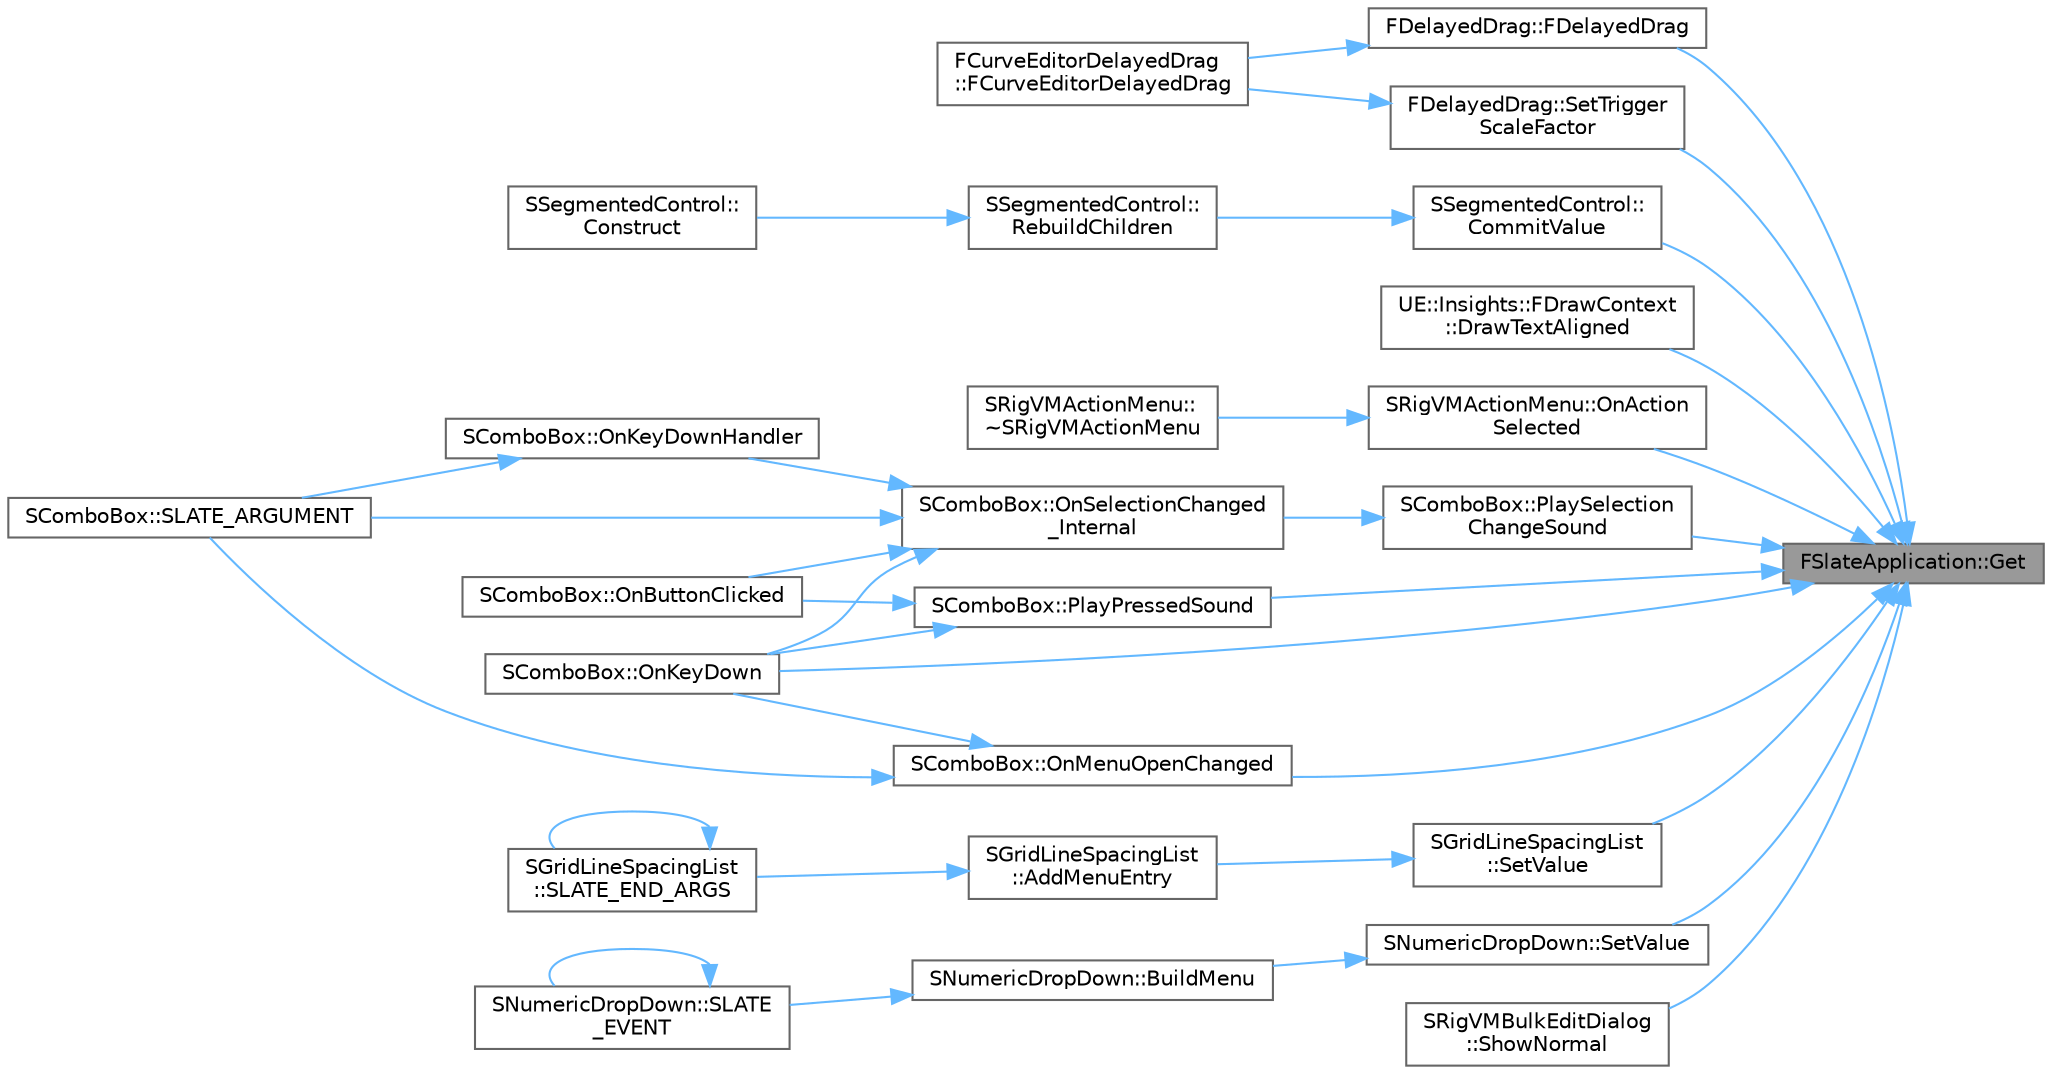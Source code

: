 digraph "FSlateApplication::Get"
{
 // INTERACTIVE_SVG=YES
 // LATEX_PDF_SIZE
  bgcolor="transparent";
  edge [fontname=Helvetica,fontsize=10,labelfontname=Helvetica,labelfontsize=10];
  node [fontname=Helvetica,fontsize=10,shape=box,height=0.2,width=0.4];
  rankdir="RL";
  Node1 [id="Node000001",label="FSlateApplication::Get",height=0.2,width=0.4,color="gray40", fillcolor="grey60", style="filled", fontcolor="black",tooltip="Returns the current instance of the application."];
  Node1 -> Node2 [id="edge1_Node000001_Node000002",dir="back",color="steelblue1",style="solid",tooltip=" "];
  Node2 [id="Node000002",label="FDelayedDrag::FDelayedDrag",height=0.2,width=0.4,color="grey40", fillcolor="white", style="filled",URL="$d7/d80/classFDelayedDrag.html#a1d617e2f97e0d1de8039974101390923",tooltip="Construct this drag helper with an initial posision, and a key (probably mouse button) required for d..."];
  Node2 -> Node3 [id="edge2_Node000002_Node000003",dir="back",color="steelblue1",style="solid",tooltip=" "];
  Node3 [id="Node000003",label="FCurveEditorDelayedDrag\l::FCurveEditorDelayedDrag",height=0.2,width=0.4,color="grey40", fillcolor="white", style="filled",URL="$da/d55/structFCurveEditorDelayedDrag.html#a57d613efc3819321d78321350f4e0f79",tooltip="Start a delayed drag operation at the specified position and effective key."];
  Node1 -> Node4 [id="edge3_Node000001_Node000004",dir="back",color="steelblue1",style="solid",tooltip=" "];
  Node4 [id="Node000004",label="SSegmentedControl::\lCommitValue",height=0.2,width=0.4,color="grey40", fillcolor="white", style="filled",URL="$d3/daa/classSSegmentedControl.html#a1c5aeedff51c775c0c2f7e82758f4a66",tooltip=" "];
  Node4 -> Node5 [id="edge4_Node000004_Node000005",dir="back",color="steelblue1",style="solid",tooltip=" "];
  Node5 [id="Node000005",label="SSegmentedControl::\lRebuildChildren",height=0.2,width=0.4,color="grey40", fillcolor="white", style="filled",URL="$d3/daa/classSSegmentedControl.html#a15bc743fba22f3881dfbfb61dc932f33",tooltip=" "];
  Node5 -> Node6 [id="edge5_Node000005_Node000006",dir="back",color="steelblue1",style="solid",tooltip=" "];
  Node6 [id="Node000006",label="SSegmentedControl::\lConstruct",height=0.2,width=0.4,color="grey40", fillcolor="white", style="filled",URL="$d3/daa/classSSegmentedControl.html#a74fcd7f082a76a42a57d7ae73d22cfe3",tooltip=" "];
  Node1 -> Node7 [id="edge6_Node000001_Node000007",dir="back",color="steelblue1",style="solid",tooltip=" "];
  Node7 [id="Node000007",label="UE::Insights::FDrawContext\l::DrawTextAligned",height=0.2,width=0.4,color="grey40", fillcolor="white", style="filled",URL="$de/dc1/classUE_1_1Insights_1_1FDrawContext.html#a3516b845b59c661294a909b13d9fb83d",tooltip=" "];
  Node1 -> Node8 [id="edge7_Node000001_Node000008",dir="back",color="steelblue1",style="solid",tooltip=" "];
  Node8 [id="Node000008",label="SRigVMActionMenu::OnAction\lSelected",height=0.2,width=0.4,color="grey40", fillcolor="white", style="filled",URL="$d0/dc8/classSRigVMActionMenu.html#afb2d67041bae3d08a4b31dc8000a4320",tooltip=" "];
  Node8 -> Node9 [id="edge8_Node000008_Node000009",dir="back",color="steelblue1",style="solid",tooltip=" "];
  Node9 [id="Node000009",label="SRigVMActionMenu::\l~SRigVMActionMenu",height=0.2,width=0.4,color="grey40", fillcolor="white", style="filled",URL="$d0/dc8/classSRigVMActionMenu.html#a3e5360a0d634f11a8d88f3e21f1fa462",tooltip=" "];
  Node1 -> Node10 [id="edge9_Node000001_Node000010",dir="back",color="steelblue1",style="solid",tooltip=" "];
  Node10 [id="Node000010",label="SComboBox::OnKeyDown",height=0.2,width=0.4,color="grey40", fillcolor="white", style="filled",URL="$da/db2/classSComboBox.html#a339acf2dce0b615536fd2c83753bb092",tooltip="Handle key presses that SListView ignores."];
  Node1 -> Node11 [id="edge10_Node000001_Node000011",dir="back",color="steelblue1",style="solid",tooltip=" "];
  Node11 [id="Node000011",label="SComboBox::OnMenuOpenChanged",height=0.2,width=0.4,color="grey40", fillcolor="white", style="filled",URL="$da/db2/classSComboBox.html#a2d5cb88a89659079d3a943c648e275af",tooltip=" "];
  Node11 -> Node10 [id="edge11_Node000011_Node000010",dir="back",color="steelblue1",style="solid",tooltip=" "];
  Node11 -> Node12 [id="edge12_Node000011_Node000012",dir="back",color="steelblue1",style="solid",tooltip=" "];
  Node12 [id="Node000012",label="SComboBox::SLATE_ARGUMENT",height=0.2,width=0.4,color="grey40", fillcolor="white", style="filled",URL="$da/db2/classSComboBox.html#a1e89c3c63a395864956649fccafe6324",tooltip="True if this combo's menu should be collapsed when our parent receives focus, false (default) otherwi..."];
  Node1 -> Node13 [id="edge13_Node000001_Node000013",dir="back",color="steelblue1",style="solid",tooltip=" "];
  Node13 [id="Node000013",label="SComboBox::PlayPressedSound",height=0.2,width=0.4,color="grey40", fillcolor="white", style="filled",URL="$da/db2/classSComboBox.html#a7fcbfefa0474eee35aa7ec966dcc48ac",tooltip="Play the pressed sound."];
  Node13 -> Node14 [id="edge14_Node000013_Node000014",dir="back",color="steelblue1",style="solid",tooltip=" "];
  Node14 [id="Node000014",label="SComboBox::OnButtonClicked",height=0.2,width=0.4,color="grey40", fillcolor="white", style="filled",URL="$da/db2/classSComboBox.html#ac33dae17dece136ed84cbd26522cc730",tooltip="Handle clicking on the content menu."];
  Node13 -> Node10 [id="edge15_Node000013_Node000010",dir="back",color="steelblue1",style="solid",tooltip=" "];
  Node1 -> Node15 [id="edge16_Node000001_Node000015",dir="back",color="steelblue1",style="solid",tooltip=" "];
  Node15 [id="Node000015",label="SComboBox::PlaySelection\lChangeSound",height=0.2,width=0.4,color="grey40", fillcolor="white", style="filled",URL="$da/db2/classSComboBox.html#a7e38d23757bbad2f0562c84738fbfff0",tooltip="Play the selection changed sound."];
  Node15 -> Node16 [id="edge17_Node000015_Node000016",dir="back",color="steelblue1",style="solid",tooltip=" "];
  Node16 [id="Node000016",label="SComboBox::OnSelectionChanged\l_Internal",height=0.2,width=0.4,color="grey40", fillcolor="white", style="filled",URL="$da/db2/classSComboBox.html#aec0862fd7a619395c402464d9a030073",tooltip="Invoked when the selection in the list changes."];
  Node16 -> Node14 [id="edge18_Node000016_Node000014",dir="back",color="steelblue1",style="solid",tooltip=" "];
  Node16 -> Node10 [id="edge19_Node000016_Node000010",dir="back",color="steelblue1",style="solid",tooltip=" "];
  Node16 -> Node17 [id="edge20_Node000016_Node000017",dir="back",color="steelblue1",style="solid",tooltip=" "];
  Node17 [id="Node000017",label="SComboBox::OnKeyDownHandler",height=0.2,width=0.4,color="grey40", fillcolor="white", style="filled",URL="$da/db2/classSComboBox.html#a1f4a1c1c45ea82dd51464b1711627bb4",tooltip=" "];
  Node17 -> Node12 [id="edge21_Node000017_Node000012",dir="back",color="steelblue1",style="solid",tooltip=" "];
  Node16 -> Node12 [id="edge22_Node000016_Node000012",dir="back",color="steelblue1",style="solid",tooltip=" "];
  Node1 -> Node18 [id="edge23_Node000001_Node000018",dir="back",color="steelblue1",style="solid",tooltip=" "];
  Node18 [id="Node000018",label="FDelayedDrag::SetTrigger\lScaleFactor",height=0.2,width=0.4,color="grey40", fillcolor="white", style="filled",URL="$d7/d80/classFDelayedDrag.html#a5c5885699dd41123f0236dfbbc720570",tooltip="Assign a new scale factor to apply to the drag trigger distance."];
  Node18 -> Node3 [id="edge24_Node000018_Node000003",dir="back",color="steelblue1",style="solid",tooltip=" "];
  Node1 -> Node19 [id="edge25_Node000001_Node000019",dir="back",color="steelblue1",style="solid",tooltip=" "];
  Node19 [id="Node000019",label="SGridLineSpacingList\l::SetValue",height=0.2,width=0.4,color="grey40", fillcolor="white", style="filled",URL="$da/d6b/classSGridLineSpacingList.html#af3ad294cf342b3cf78b0ad713725d414",tooltip=" "];
  Node19 -> Node20 [id="edge26_Node000019_Node000020",dir="back",color="steelblue1",style="solid",tooltip=" "];
  Node20 [id="Node000020",label="SGridLineSpacingList\l::AddMenuEntry",height=0.2,width=0.4,color="grey40", fillcolor="white", style="filled",URL="$da/d6b/classSGridLineSpacingList.html#abdce0805f2f1204c8902478e220b74c3",tooltip=" "];
  Node20 -> Node21 [id="edge27_Node000020_Node000021",dir="back",color="steelblue1",style="solid",tooltip=" "];
  Node21 [id="Node000021",label="SGridLineSpacingList\l::SLATE_END_ARGS",height=0.2,width=0.4,color="grey40", fillcolor="white", style="filled",URL="$da/d6b/classSGridLineSpacingList.html#a5bb7cffc7fd25f53157c2f1671096ac5",tooltip=" "];
  Node21 -> Node21 [id="edge28_Node000021_Node000021",dir="back",color="steelblue1",style="solid",tooltip=" "];
  Node1 -> Node22 [id="edge29_Node000001_Node000022",dir="back",color="steelblue1",style="solid",tooltip=" "];
  Node22 [id="Node000022",label="SNumericDropDown::SetValue",height=0.2,width=0.4,color="grey40", fillcolor="white", style="filled",URL="$d0/d12/classSNumericDropDown.html#a4cc9546c3a96ab229367c148b112503e",tooltip=" "];
  Node22 -> Node23 [id="edge30_Node000022_Node000023",dir="back",color="steelblue1",style="solid",tooltip=" "];
  Node23 [id="Node000023",label="SNumericDropDown::BuildMenu",height=0.2,width=0.4,color="grey40", fillcolor="white", style="filled",URL="$d0/d12/classSNumericDropDown.html#aae9e7aa3b65787acec2a9ad1c209bdee",tooltip=" "];
  Node23 -> Node24 [id="edge31_Node000023_Node000024",dir="back",color="steelblue1",style="solid",tooltip=" "];
  Node24 [id="Node000024",label="SNumericDropDown::SLATE\l_EVENT",height=0.2,width=0.4,color="grey40", fillcolor="white", style="filled",URL="$d0/d12/classSNumericDropDown.html#abefa20abaf090174b1a7956798a4bea4",tooltip="The callback for when the value changes."];
  Node24 -> Node24 [id="edge32_Node000024_Node000024",dir="back",color="steelblue1",style="solid",tooltip=" "];
  Node1 -> Node25 [id="edge33_Node000001_Node000025",dir="back",color="steelblue1",style="solid",tooltip=" "];
  Node25 [id="Node000025",label="SRigVMBulkEditDialog\l::ShowNormal",height=0.2,width=0.4,color="grey40", fillcolor="white", style="filled",URL="$d2/db6/classSRigVMBulkEditDialog.html#acd730034dabd2e12a524b8f9cc21e547",tooltip=" "];
}
